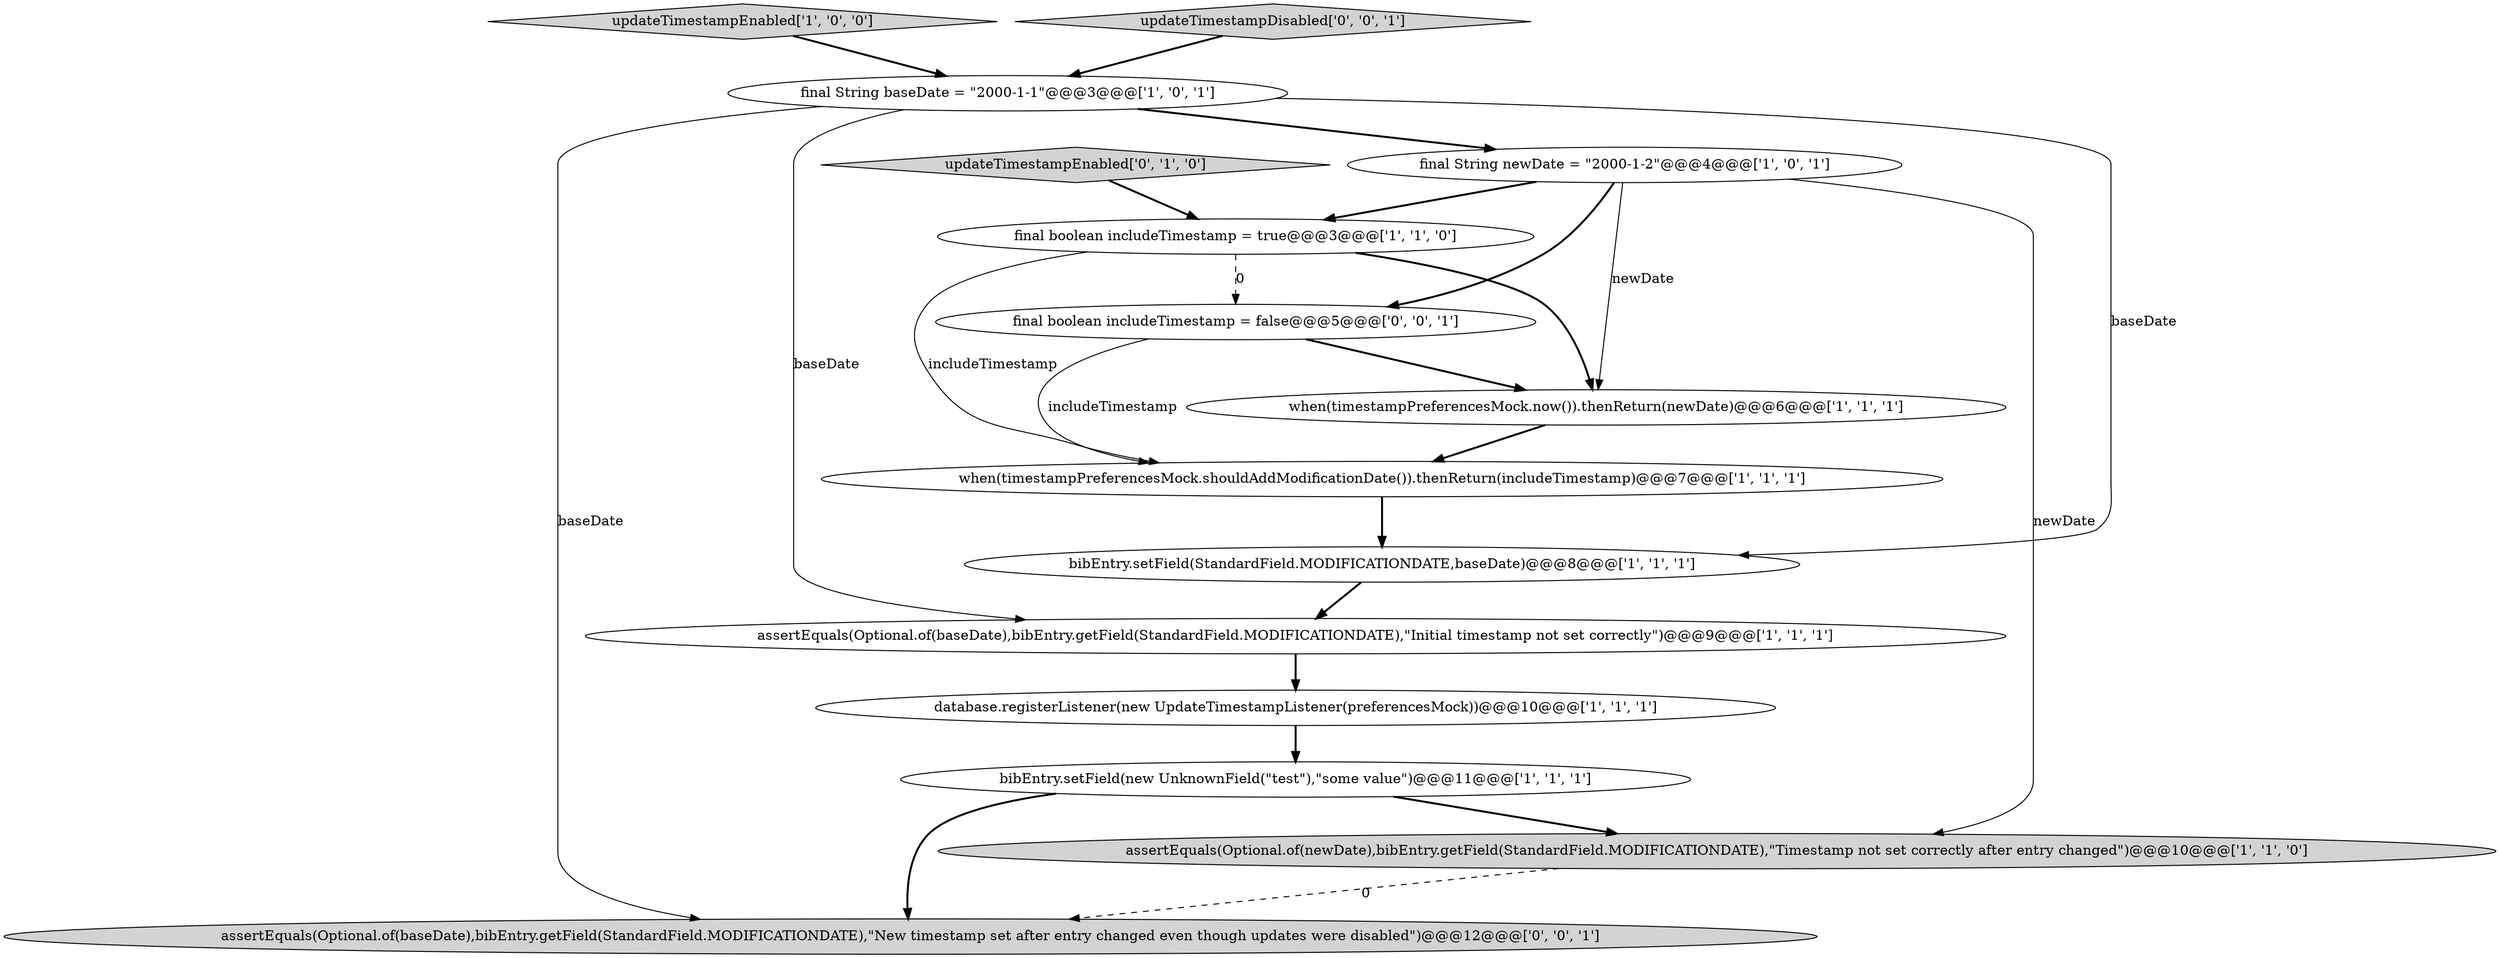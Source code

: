 digraph {
13 [style = filled, label = "assertEquals(Optional.of(baseDate),bibEntry.getField(StandardField.MODIFICATIONDATE),\"New timestamp set after entry changed even though updates were disabled\")@@@12@@@['0', '0', '1']", fillcolor = lightgray, shape = ellipse image = "AAA0AAABBB3BBB"];
3 [style = filled, label = "database.registerListener(new UpdateTimestampListener(preferencesMock))@@@10@@@['1', '1', '1']", fillcolor = white, shape = ellipse image = "AAA0AAABBB1BBB"];
2 [style = filled, label = "assertEquals(Optional.of(baseDate),bibEntry.getField(StandardField.MODIFICATIONDATE),\"Initial timestamp not set correctly\")@@@9@@@['1', '1', '1']", fillcolor = white, shape = ellipse image = "AAA0AAABBB1BBB"];
1 [style = filled, label = "when(timestampPreferencesMock.now()).thenReturn(newDate)@@@6@@@['1', '1', '1']", fillcolor = white, shape = ellipse image = "AAA0AAABBB1BBB"];
6 [style = filled, label = "final String baseDate = \"2000-1-1\"@@@3@@@['1', '0', '1']", fillcolor = white, shape = ellipse image = "AAA0AAABBB1BBB"];
5 [style = filled, label = "assertEquals(Optional.of(newDate),bibEntry.getField(StandardField.MODIFICATIONDATE),\"Timestamp not set correctly after entry changed\")@@@10@@@['1', '1', '0']", fillcolor = lightgray, shape = ellipse image = "AAA0AAABBB1BBB"];
12 [style = filled, label = "final boolean includeTimestamp = false@@@5@@@['0', '0', '1']", fillcolor = white, shape = ellipse image = "AAA0AAABBB3BBB"];
8 [style = filled, label = "final String newDate = \"2000-1-2\"@@@4@@@['1', '0', '1']", fillcolor = white, shape = ellipse image = "AAA0AAABBB1BBB"];
4 [style = filled, label = "when(timestampPreferencesMock.shouldAddModificationDate()).thenReturn(includeTimestamp)@@@7@@@['1', '1', '1']", fillcolor = white, shape = ellipse image = "AAA0AAABBB1BBB"];
9 [style = filled, label = "updateTimestampEnabled['1', '0', '0']", fillcolor = lightgray, shape = diamond image = "AAA0AAABBB1BBB"];
11 [style = filled, label = "updateTimestampEnabled['0', '1', '0']", fillcolor = lightgray, shape = diamond image = "AAA0AAABBB2BBB"];
0 [style = filled, label = "final boolean includeTimestamp = true@@@3@@@['1', '1', '0']", fillcolor = white, shape = ellipse image = "AAA0AAABBB1BBB"];
14 [style = filled, label = "updateTimestampDisabled['0', '0', '1']", fillcolor = lightgray, shape = diamond image = "AAA0AAABBB3BBB"];
7 [style = filled, label = "bibEntry.setField(StandardField.MODIFICATIONDATE,baseDate)@@@8@@@['1', '1', '1']", fillcolor = white, shape = ellipse image = "AAA0AAABBB1BBB"];
10 [style = filled, label = "bibEntry.setField(new UnknownField(\"test\"),\"some value\")@@@11@@@['1', '1', '1']", fillcolor = white, shape = ellipse image = "AAA0AAABBB1BBB"];
5->13 [style = dashed, label="0"];
1->4 [style = bold, label=""];
8->1 [style = solid, label="newDate"];
2->3 [style = bold, label=""];
6->13 [style = solid, label="baseDate"];
12->4 [style = solid, label="includeTimestamp"];
0->12 [style = dashed, label="0"];
12->1 [style = bold, label=""];
6->7 [style = solid, label="baseDate"];
4->7 [style = bold, label=""];
9->6 [style = bold, label=""];
8->0 [style = bold, label=""];
0->4 [style = solid, label="includeTimestamp"];
3->10 [style = bold, label=""];
11->0 [style = bold, label=""];
10->5 [style = bold, label=""];
10->13 [style = bold, label=""];
6->2 [style = solid, label="baseDate"];
7->2 [style = bold, label=""];
0->1 [style = bold, label=""];
6->8 [style = bold, label=""];
8->5 [style = solid, label="newDate"];
14->6 [style = bold, label=""];
8->12 [style = bold, label=""];
}
